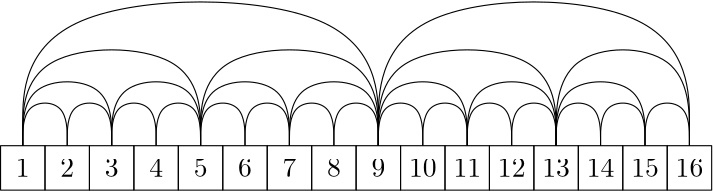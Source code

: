 <?xml version="1.0"?>
<!DOCTYPE ipe SYSTEM "ipe.dtd">
<ipe version="70005" creator="Ipe 7.1.1">
<info created="D:20140305145926" modified="D:20140305145926"/>
<ipestyle name="basic">
<symbol name="arrow/arc(spx)">
<path stroke="sym-stroke" fill="sym-stroke" pen="sym-pen">
0 0 m
-1 0.333 l
-1 -0.333 l
h
</path>
</symbol>
<symbol name="arrow/farc(spx)">
<path stroke="sym-stroke" fill="white" pen="sym-pen">
0 0 m
-1 0.333 l
-1 -0.333 l
h
</path>
</symbol>
<symbol name="mark/circle(sx)" transformations="translations">
<path fill="sym-stroke">
0.6 0 0 0.6 0 0 e
0.4 0 0 0.4 0 0 e
</path>
</symbol>
<symbol name="mark/disk(sx)" transformations="translations">
<path fill="sym-stroke">
0.6 0 0 0.6 0 0 e
</path>
</symbol>
<symbol name="mark/fdisk(sfx)" transformations="translations">
<group>
<path fill="sym-fill">
0.5 0 0 0.5 0 0 e
</path>
<path fill="sym-stroke" fillrule="eofill">
0.6 0 0 0.6 0 0 e
0.4 0 0 0.4 0 0 e
</path>
</group>
</symbol>
<symbol name="mark/box(sx)" transformations="translations">
<path fill="sym-stroke" fillrule="eofill">
-0.6 -0.6 m
0.6 -0.6 l
0.6 0.6 l
-0.6 0.6 l
h
-0.4 -0.4 m
0.4 -0.4 l
0.4 0.4 l
-0.4 0.4 l
h
</path>
</symbol>
<symbol name="mark/square(sx)" transformations="translations">
<path fill="sym-stroke">
-0.6 -0.6 m
0.6 -0.6 l
0.6 0.6 l
-0.6 0.6 l
h
</path>
</symbol>
<symbol name="mark/fsquare(sfx)" transformations="translations">
<group>
<path fill="sym-fill">
-0.5 -0.5 m
0.5 -0.5 l
0.5 0.5 l
-0.5 0.5 l
h
</path>
<path fill="sym-stroke" fillrule="eofill">
-0.6 -0.6 m
0.6 -0.6 l
0.6 0.6 l
-0.6 0.6 l
h
-0.4 -0.4 m
0.4 -0.4 l
0.4 0.4 l
-0.4 0.4 l
h
</path>
</group>
</symbol>
<symbol name="mark/cross(sx)" transformations="translations">
<group>
<path fill="sym-stroke">
-0.43 -0.57 m
0.57 0.43 l
0.43 0.57 l
-0.57 -0.43 l
h
</path>
<path fill="sym-stroke">
-0.43 0.57 m
0.57 -0.43 l
0.43 -0.57 l
-0.57 0.43 l
h
</path>
</group>
</symbol>
<symbol name="arrow/fnormal(spx)">
<path stroke="sym-stroke" fill="white" pen="sym-pen">
0 0 m
-1 0.333 l
-1 -0.333 l
h
</path>
</symbol>
<symbol name="arrow/pointed(spx)">
<path stroke="sym-stroke" fill="sym-stroke" pen="sym-pen">
0 0 m
-1 0.333 l
-0.8 0 l
-1 -0.333 l
h
</path>
</symbol>
<symbol name="arrow/fpointed(spx)">
<path stroke="sym-stroke" fill="white" pen="sym-pen">
0 0 m
-1 0.333 l
-0.8 0 l
-1 -0.333 l
h
</path>
</symbol>
<symbol name="arrow/linear(spx)">
<path stroke="sym-stroke" pen="sym-pen">
-1 0.333 m
0 0 l
-1 -0.333 l
</path>
</symbol>
<symbol name="arrow/fdouble(spx)">
<path stroke="sym-stroke" fill="white" pen="sym-pen">
0 0 m
-1 0.333 l
-1 -0.333 l
h
-1 0 m
-2 0.333 l
-2 -0.333 l
h
</path>
</symbol>
<symbol name="arrow/double(spx)">
<path stroke="sym-stroke" fill="sym-stroke" pen="sym-pen">
0 0 m
-1 0.333 l
-1 -0.333 l
h
-1 0 m
-2 0.333 l
-2 -0.333 l
h
</path>
</symbol>
<pen name="heavier" value="0.8"/>
<pen name="fat" value="1.2"/>
<pen name="ultrafat" value="2"/>
<symbolsize name="large" value="5"/>
<symbolsize name="small" value="2"/>
<symbolsize name="tiny" value="1.1"/>
<arrowsize name="large" value="10"/>
<arrowsize name="small" value="5"/>
<arrowsize name="tiny" value="3"/>
<color name="red" value="1 0 0"/>
<color name="green" value="0 1 0"/>
<color name="blue" value="0 0 1"/>
<color name="yellow" value="1 1 0"/>
<color name="orange" value="1 0.647 0"/>
<color name="gold" value="1 0.843 0"/>
<color name="purple" value="0.627 0.125 0.941"/>
<color name="gray" value="0.745"/>
<color name="brown" value="0.647 0.165 0.165"/>
<color name="navy" value="0 0 0.502"/>
<color name="pink" value="1 0.753 0.796"/>
<color name="seagreen" value="0.18 0.545 0.341"/>
<color name="turquoise" value="0.251 0.878 0.816"/>
<color name="violet" value="0.933 0.51 0.933"/>
<color name="darkblue" value="0 0 0.545"/>
<color name="darkcyan" value="0 0.545 0.545"/>
<color name="darkgray" value="0.663"/>
<color name="darkgreen" value="0 0.392 0"/>
<color name="darkmagenta" value="0.545 0 0.545"/>
<color name="darkorange" value="1 0.549 0"/>
<color name="darkred" value="0.545 0 0"/>
<color name="lightblue" value="0.678 0.847 0.902"/>
<color name="lightcyan" value="0.878 1 1"/>
<color name="lightgray" value="0.827"/>
<color name="lightgreen" value="0.565 0.933 0.565"/>
<color name="lightyellow" value="1 1 0.878"/>
<dashstyle name="dashed" value="[4] 0"/>
<dashstyle name="dotted" value="[1 3] 0"/>
<dashstyle name="dash dotted" value="[4 2 1 2] 0"/>
<dashstyle name="dash dot dotted" value="[4 2 1 2 1 2] 0"/>
<textsize name="large" value="\large"/>
<textsize name="Large" value="\Large"/>
<textsize name="LARGE" value="\LARGE"/>
<textsize name="huge" value="\huge"/>
<textsize name="Huge" value="\Huge"/>
<textsize name="small" value="\small"/>
<textsize name="footnote" value="\footnotesize"/>
<textsize name="tiny" value="\tiny"/>
<textstyle name="center" begin="\begin{center}" end="\end{center}"/>
<textstyle name="itemize" begin="\begin{itemize}" end="\end{itemize}"/>
<textstyle name="item" begin="\begin{itemize}\item{}" end="\end{itemize}"/>
<gridsize name="4 pts" value="4"/>
<gridsize name="8 pts (~3 mm)" value="8"/>
<gridsize name="16 pts (~6 mm)" value="16"/>
<gridsize name="32 pts (~12 mm)" value="32"/>
<gridsize name="10 pts (~3.5 mm)" value="10"/>
<gridsize name="20 pts (~7 mm)" value="20"/>
<gridsize name="14 pts (~5 mm)" value="14"/>
<gridsize name="28 pts (~10 mm)" value="28"/>
<gridsize name="56 pts (~20 mm)" value="56"/>
<anglesize name="90 deg" value="90"/>
<anglesize name="60 deg" value="60"/>
<anglesize name="45 deg" value="45"/>
<anglesize name="30 deg" value="30"/>
<anglesize name="22.5 deg" value="22.5"/>
<tiling name="falling" angle="-60" step="4" width="1"/>
<tiling name="rising" angle="30" step="4" width="1"/>
</ipestyle>
<page>
<layer name="alpha"/>
<view layers="alpha" active="alpha"/>
<path layer="alpha" stroke="black">
64 704 m
64 688 l
80 688 l
80 704 l
h
</path>
<path matrix="1 0 0 1 16 0" stroke="black">
64 704 m
64 688 l
80 688 l
80 704 l
h
</path>
<path matrix="1 0 0 1 32 0" stroke="black">
64 704 m
64 688 l
80 688 l
80 704 l
h
</path>
<path matrix="1 0 0 1 48 0" stroke="black">
64 704 m
64 688 l
80 688 l
80 704 l
h
</path>
<path matrix="1 0 0 1 64 0" stroke="black">
64 704 m
64 688 l
80 688 l
80 704 l
h
</path>
<path matrix="1 0 0 1 80 0" stroke="black">
64 704 m
64 688 l
80 688 l
80 704 l
h
</path>
<path matrix="1 0 0 1 96 0" stroke="black">
64 704 m
64 688 l
80 688 l
80 704 l
h
</path>
<path matrix="1 0 0 1 112 0" stroke="black">
64 704 m
64 688 l
80 688 l
80 704 l
h
</path>
<path matrix="1 0 0 1 128 0" stroke="black">
64 704 m
64 688 l
80 688 l
80 704 l
h
</path>
<path matrix="1 0 0 1 144 0" stroke="black">
64 704 m
64 688 l
80 688 l
80 704 l
h
</path>
<path matrix="1 0 0 1 160 0" stroke="black">
64 704 m
64 688 l
80 688 l
80 704 l
h
</path>
<path matrix="1 0 0 1 176 0" stroke="black">
64 704 m
64 688 l
80 688 l
80 704 l
h
</path>
<path matrix="1 0 0 1 192 0" stroke="black">
64 704 m
64 688 l
80 688 l
80 704 l
h
</path>
<path matrix="1 0 0 1 208 0" stroke="black">
64 704 m
64 688 l
80 688 l
80 704 l
h
</path>
<path matrix="1 0 0 1 224 0" stroke="black">
64 704 m
64 688 l
80 688 l
80 704 l
h
</path>
<path matrix="1 0 0 1 240 0" stroke="black">
64 704 m
64 688 l
80 688 l
80 704 l
h
</path>
<path stroke="black">
72 704 m
72 720
88 720
88 704 s
</path>
<path matrix="1 0 0 1 16 0" stroke="black">
72 704 m
72 720
88 720
88 704 s
</path>
<path matrix="1 0 0 1 32 0" stroke="black">
72 704 m
72 720
88 720
88 704 s
</path>
<path matrix="1 0 0 1 48 0" stroke="black">
72 704 m
72 720
88 720
88 704 s
</path>
<path matrix="1 0 0 1 64 0" stroke="black">
72 704 m
72 720
88 720
88 704 s
</path>
<path matrix="1 0 0 1 80 0" stroke="black">
72 704 m
72 720
88 720
88 704 s
</path>
<path matrix="1 0 0 1 96 0" stroke="black">
72 704 m
72 720
88 720
88 704 s
</path>
<path matrix="1 0 0 1 112 0" stroke="black">
72 704 m
72 720
88 720
88 704 s
</path>
<path matrix="1 0 0 1 128 0" stroke="black">
72 704 m
72 720
88 720
88 704 s
</path>
<path matrix="1 0 0 1 144 0" stroke="black">
72 704 m
72 720
88 720
88 704 s
</path>
<path matrix="1 0 0 1 160 0" stroke="black">
72 704 m
72 720
88 720
88 704 s
</path>
<path matrix="1 0 0 1 176 0" stroke="black">
72 704 m
72 720
88 720
88 704 s
</path>
<path matrix="1 0 0 1 192 0" stroke="black">
72 704 m
72 720
88 720
88 704 s
</path>
<path matrix="1 0 0 1 208 0" stroke="black">
72 704 m
72 720
88 720
88 704 s
</path>
<path matrix="1 0 0 1 224 0" stroke="black">
72 704 m
72 720
88 720
88 704 s
</path>
<path matrix="2 0 0 1.5 -72 -352" stroke="black">
72 704 m
72 720
88 720
88 704 s
</path>
<path matrix="2 0 0 1.5 -40 -352" stroke="black">
72 704 m
72 720
88 720
88 704 s
</path>
<path matrix="2 0 0 1.5 -8 -352" stroke="black">
72 704 m
72 720
88 720
88 704 s
</path>
<path matrix="2 0 0 1.5 24 -352" stroke="black">
72 704 m
72 720
88 720
88 704 s
</path>
<path matrix="2 0 0 1.5 56 -352" stroke="black">
72 704 m
72 720
88 720
88 704 s
</path>
<path matrix="2 0 0 1.5 88 -352" stroke="black">
72 704 m
72 720
88 720
88 704 s
</path>
<path matrix="2 0 0 1.5 120 -352" stroke="black">
72 704 m
72 720
88 720
88 704 s
</path>
<path matrix="4 0 0 2.25 -216 -880" stroke="black">
72 704 m
72 720
88 720
88 704 s
</path>
<path matrix="4 0 0 2.25 -152 -880" stroke="black">
72 704 m
72 720
88 720
88 704 s
</path>
<path matrix="4 0 0 2.25 -88 -880" stroke="black">
72 704 m
72 720
88 720
88 704 s
</path>
<path matrix="3 0 0 2.25 48 -880" stroke="black">
72 704 m
72 720
88 720
88 704 s
</path>
<path matrix="8 0 0 3.375 -504 -1672" stroke="black">
72 704 m
72 720
88 720
88 704 s
</path>
<path matrix="7 0 0 3.375 -304 -1672" stroke="black">
72 704 m
72 720
88 720
88 704 s
</path>
<text matrix="1 0 0 1 -0.467049 -0.625797" transformations="translations" pos="72.467 693.416" stroke="black" type="label" width="4.981" height="6.42" depth="0" halign="center" valign="baseline">1</text>
<text matrix="1 0 0 1 15.533 -0.625797" transformations="translations" pos="72.467 693.416" stroke="black" type="label" width="4.981" height="6.42" depth="0" halign="center" valign="baseline">2</text>
<text matrix="1 0 0 1 31.533 -0.625797" transformations="translations" pos="72.467 693.416" stroke="black" type="label" width="4.981" height="6.42" depth="0" halign="center" valign="baseline">3</text>
<text matrix="1 0 0 1 47.533 -0.625797" transformations="translations" pos="72.467 693.416" stroke="black" type="label" width="4.981" height="6.42" depth="0" halign="center" valign="baseline">4</text>
<text matrix="1 0 0 1 63.533 -0.625797" transformations="translations" pos="72.467 693.416" stroke="black" type="label" width="4.981" height="6.42" depth="0" halign="center" valign="baseline">5</text>
<text matrix="1 0 0 1 79.533 -0.625797" transformations="translations" pos="72.467 693.416" stroke="black" type="label" width="4.981" height="6.42" depth="0" halign="center" valign="baseline">6</text>
<text matrix="1 0 0 1 95.533 -0.625797" transformations="translations" pos="72.467 693.416" stroke="black" type="label" width="4.981" height="6.42" depth="0" halign="center" valign="baseline">7</text>
<text matrix="1 0 0 1 111.533 -0.625797" transformations="translations" pos="72.467 693.416" stroke="black" type="label" width="4.981" height="6.42" depth="0" halign="center" valign="baseline">8</text>
<text matrix="1 0 0 1 127.533 -0.625797" transformations="translations" pos="72.467 693.416" stroke="black" type="label" width="4.981" height="6.42" depth="0" halign="center" valign="baseline">9</text>
<text matrix="1 0 0 1 143.533 -0.625797" transformations="translations" pos="72.467 693.416" stroke="black" type="label" width="9.963" height="6.42" depth="0" halign="center" valign="baseline">10</text>
<text matrix="1 0 0 1 159.533 -0.625797" transformations="translations" pos="72.467 693.416" stroke="black" type="label" width="9.963" height="6.42" depth="0" halign="center" valign="baseline">11</text>
<text matrix="1 0 0 1 175.533 -0.625797" transformations="translations" pos="72.467 693.416" stroke="black" type="label" width="9.963" height="6.42" depth="0" halign="center" valign="baseline">12</text>
<text matrix="1 0 0 1 191.533 -0.625797" transformations="translations" pos="72.467 693.416" stroke="black" type="label" width="9.963" height="6.42" depth="0" halign="center" valign="baseline">13</text>
<text matrix="1 0 0 1 207.533 -0.625797" transformations="translations" pos="72.467 693.416" stroke="black" type="label" width="9.963" height="6.42" depth="0" halign="center" valign="baseline">14</text>
<text matrix="1 0 0 1 223.533 -0.625797" transformations="translations" pos="72.467 693.416" stroke="black" type="label" width="9.963" height="6.42" depth="0" halign="center" valign="baseline">15</text>
<text matrix="1 0 0 1 239.533 -0.625797" transformations="translations" pos="72.467 693.416" stroke="black" type="label" width="9.963" height="6.42" depth="0" halign="center" valign="baseline">16</text>
</page>
</ipe>
